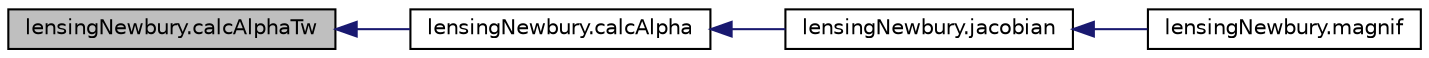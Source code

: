 digraph "lensingNewbury.calcAlphaTw"
{
  edge [fontname="Helvetica",fontsize="10",labelfontname="Helvetica",labelfontsize="10"];
  node [fontname="Helvetica",fontsize="10",shape=record];
  rankdir="LR";
  Node1 [label="lensingNewbury.calcAlphaTw",height=0.2,width=0.4,color="black", fillcolor="grey75", style="filled", fontcolor="black"];
  Node1 -> Node2 [dir="back",color="midnightblue",fontsize="10",style="solid",fontname="Helvetica"];
  Node2 [label="lensingNewbury.calcAlpha",height=0.2,width=0.4,color="black", fillcolor="white", style="filled",URL="$namespacelensing_newbury.html#aad05ca247b911e514298cc20ca86b22f"];
  Node2 -> Node3 [dir="back",color="midnightblue",fontsize="10",style="solid",fontname="Helvetica"];
  Node3 [label="lensingNewbury.jacobian",height=0.2,width=0.4,color="black", fillcolor="white", style="filled",URL="$namespacelensing_newbury.html#a490177559d8a258c262194f05155c793"];
  Node3 -> Node4 [dir="back",color="midnightblue",fontsize="10",style="solid",fontname="Helvetica"];
  Node4 [label="lensingNewbury.magnif",height=0.2,width=0.4,color="black", fillcolor="white", style="filled",URL="$namespacelensing_newbury.html#a117c126c2f9c60f421bca12030eb463e"];
}
